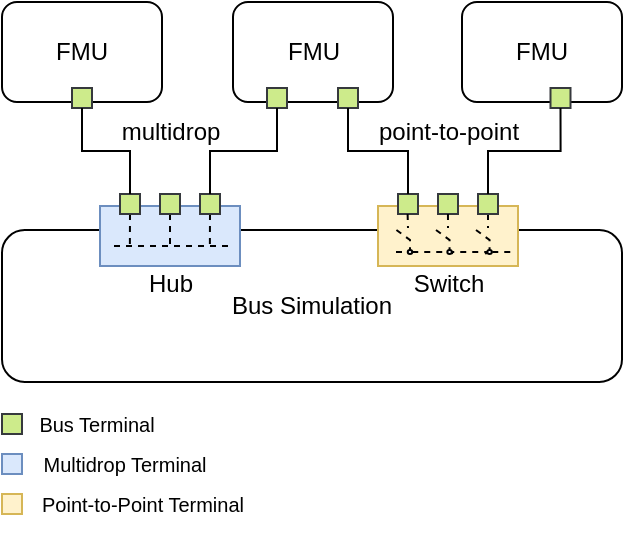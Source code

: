 <mxfile version="26.0.4">
  <diagram name="Page-1" id="r6Xx__W1cUGqEdyA6ylI">
    <mxGraphModel dx="667" dy="393" grid="1" gridSize="10" guides="1" tooltips="1" connect="1" arrows="1" fold="1" page="1" pageScale="1" pageWidth="3300" pageHeight="4681" math="0" shadow="0">
      <root>
        <mxCell id="0" />
        <mxCell id="1" parent="0" />
        <mxCell id="pSfwx5poUlNNKabSmAWZ-1" value="Bus Simulation" style="rounded=1;whiteSpace=wrap;html=1;" vertex="1" parent="1">
          <mxGeometry x="522" y="438" width="310" height="76" as="geometry" />
        </mxCell>
        <mxCell id="pSfwx5poUlNNKabSmAWZ-2" value="" style="rounded=0;whiteSpace=wrap;html=1;" vertex="1" parent="1">
          <mxGeometry x="581" y="426" width="10" height="10" as="geometry" />
        </mxCell>
        <mxCell id="pSfwx5poUlNNKabSmAWZ-12" value="" style="rounded=0;whiteSpace=wrap;html=1;fillColor=#dae8fc;strokeColor=#6c8ebf;" vertex="1" parent="1">
          <mxGeometry x="571" y="426" width="70" height="30" as="geometry" />
        </mxCell>
        <mxCell id="pSfwx5poUlNNKabSmAWZ-8" value="" style="endArrow=none;html=1;rounded=0;dashed=1;" edge="1" parent="1">
          <mxGeometry width="50" height="50" relative="1" as="geometry">
            <mxPoint x="578" y="446" as="sourcePoint" />
            <mxPoint x="638" y="446" as="targetPoint" />
          </mxGeometry>
        </mxCell>
        <mxCell id="pSfwx5poUlNNKabSmAWZ-11" value="" style="endArrow=none;html=1;rounded=0;exitX=0.5;exitY=1;exitDx=0;exitDy=0;dashed=1;" edge="1" parent="1" source="pSfwx5poUlNNKabSmAWZ-13">
          <mxGeometry width="50" height="50" relative="1" as="geometry">
            <mxPoint x="585.94" y="436" as="sourcePoint" />
            <mxPoint x="586" y="446" as="targetPoint" />
            <Array as="points">
              <mxPoint x="585.94" y="446" />
            </Array>
          </mxGeometry>
        </mxCell>
        <mxCell id="pSfwx5poUlNNKabSmAWZ-9" value="" style="endArrow=none;html=1;rounded=0;exitX=0.5;exitY=1;exitDx=0;exitDy=0;dashed=1;" edge="1" parent="1" source="pSfwx5poUlNNKabSmAWZ-5">
          <mxGeometry width="50" height="50" relative="1" as="geometry">
            <mxPoint x="701" y="466" as="sourcePoint" />
            <mxPoint x="606" y="445" as="targetPoint" />
            <Array as="points">
              <mxPoint x="606" y="446" />
            </Array>
          </mxGeometry>
        </mxCell>
        <mxCell id="pSfwx5poUlNNKabSmAWZ-10" value="" style="endArrow=none;html=1;rounded=0;exitX=0.5;exitY=1;exitDx=0;exitDy=0;dashed=1;" edge="1" parent="1" source="pSfwx5poUlNNKabSmAWZ-6">
          <mxGeometry width="50" height="50" relative="1" as="geometry">
            <mxPoint x="625.94" y="436" as="sourcePoint" />
            <mxPoint x="626" y="446" as="targetPoint" />
            <Array as="points">
              <mxPoint x="625.94" y="446" />
            </Array>
          </mxGeometry>
        </mxCell>
        <mxCell id="pSfwx5poUlNNKabSmAWZ-5" value="" style="rounded=0;whiteSpace=wrap;html=1;fillColor=#cdeb8b;strokeColor=#36393d;" vertex="1" parent="1">
          <mxGeometry x="601" y="420" width="10" height="10" as="geometry" />
        </mxCell>
        <mxCell id="pSfwx5poUlNNKabSmAWZ-6" value="" style="rounded=0;whiteSpace=wrap;html=1;fillColor=#cdeb8b;strokeColor=#36393d;" vertex="1" parent="1">
          <mxGeometry x="621" y="420" width="10" height="10" as="geometry" />
        </mxCell>
        <mxCell id="pSfwx5poUlNNKabSmAWZ-13" value="" style="rounded=0;whiteSpace=wrap;html=1;fillColor=#cdeb8b;strokeColor=#36393d;" vertex="1" parent="1">
          <mxGeometry x="581" y="420" width="10" height="10" as="geometry" />
        </mxCell>
        <mxCell id="pSfwx5poUlNNKabSmAWZ-14" value="FMU" style="rounded=1;whiteSpace=wrap;html=1;" vertex="1" parent="1">
          <mxGeometry x="522" y="324" width="80" height="50" as="geometry" />
        </mxCell>
        <mxCell id="pSfwx5poUlNNKabSmAWZ-20" value="" style="rounded=0;whiteSpace=wrap;html=1;fillColor=#cdeb8b;strokeColor=#36393d;" vertex="1" parent="1">
          <mxGeometry x="557" y="367" width="10" height="10" as="geometry" />
        </mxCell>
        <mxCell id="pSfwx5poUlNNKabSmAWZ-21" value="FMU" style="rounded=1;whiteSpace=wrap;html=1;" vertex="1" parent="1">
          <mxGeometry x="637.5" y="324" width="80" height="50" as="geometry" />
        </mxCell>
        <mxCell id="pSfwx5poUlNNKabSmAWZ-22" value="" style="rounded=0;whiteSpace=wrap;html=1;direction=south;fillColor=#cdeb8b;strokeColor=#36393d;" vertex="1" parent="1">
          <mxGeometry x="654.5" y="367" width="10" height="10" as="geometry" />
        </mxCell>
        <mxCell id="pSfwx5poUlNNKabSmAWZ-27" value="" style="rounded=0;whiteSpace=wrap;html=1;fillColor=#fff2cc;strokeColor=#d6b656;" vertex="1" parent="1">
          <mxGeometry x="710" y="426" width="70" height="30" as="geometry" />
        </mxCell>
        <mxCell id="pSfwx5poUlNNKabSmAWZ-30" value="" style="endArrow=none;html=1;rounded=0;exitX=0.5;exitY=1;exitDx=0;exitDy=0;dashed=1;" edge="1" parent="1" source="pSfwx5poUlNNKabSmAWZ-32">
          <mxGeometry width="50" height="50" relative="1" as="geometry">
            <mxPoint x="764.94" y="436" as="sourcePoint" />
            <mxPoint x="765" y="437" as="targetPoint" />
            <Array as="points" />
          </mxGeometry>
        </mxCell>
        <mxCell id="pSfwx5poUlNNKabSmAWZ-31" value="" style="rounded=0;whiteSpace=wrap;html=1;fillColor=#cdeb8b;strokeColor=#36393d;" vertex="1" parent="1">
          <mxGeometry x="740" y="420" width="10" height="10" as="geometry" />
        </mxCell>
        <mxCell id="pSfwx5poUlNNKabSmAWZ-32" value="" style="rounded=0;whiteSpace=wrap;html=1;fillColor=#cdeb8b;strokeColor=#36393d;" vertex="1" parent="1">
          <mxGeometry x="760" y="420" width="10" height="10" as="geometry" />
        </mxCell>
        <mxCell id="pSfwx5poUlNNKabSmAWZ-33" value="" style="rounded=0;whiteSpace=wrap;html=1;fillColor=#cdeb8b;strokeColor=#36393d;" vertex="1" parent="1">
          <mxGeometry x="720" y="420" width="10" height="10" as="geometry" />
        </mxCell>
        <mxCell id="pSfwx5poUlNNKabSmAWZ-41" value="" style="endArrow=none;html=1;rounded=0;exitX=0.5;exitY=1;exitDx=0;exitDy=0;dashed=1;" edge="1" parent="1">
          <mxGeometry width="50" height="50" relative="1" as="geometry">
            <mxPoint x="744.98" y="430" as="sourcePoint" />
            <mxPoint x="745" y="437" as="targetPoint" />
            <Array as="points" />
          </mxGeometry>
        </mxCell>
        <mxCell id="pSfwx5poUlNNKabSmAWZ-42" value="" style="endArrow=none;html=1;rounded=0;exitX=0.5;exitY=1;exitDx=0;exitDy=0;dashed=1;" edge="1" parent="1">
          <mxGeometry width="50" height="50" relative="1" as="geometry">
            <mxPoint x="724.81" y="430" as="sourcePoint" />
            <mxPoint x="725" y="437" as="targetPoint" />
            <Array as="points" />
          </mxGeometry>
        </mxCell>
        <mxCell id="pSfwx5poUlNNKabSmAWZ-49" value="" style="endArrow=none;html=1;rounded=0;dashed=1;" edge="1" parent="1">
          <mxGeometry width="50" height="50" relative="1" as="geometry">
            <mxPoint x="767.13" y="449" as="sourcePoint" />
            <mxPoint x="779" y="449" as="targetPoint" />
          </mxGeometry>
        </mxCell>
        <mxCell id="pSfwx5poUlNNKabSmAWZ-50" value="" style="endArrow=none;html=1;rounded=0;dashed=1;" edge="1" parent="1" target="pSfwx5poUlNNKabSmAWZ-43">
          <mxGeometry width="50" height="50" relative="1" as="geometry">
            <mxPoint x="719" y="449" as="sourcePoint" />
            <mxPoint x="779" y="449" as="targetPoint" />
          </mxGeometry>
        </mxCell>
        <mxCell id="pSfwx5poUlNNKabSmAWZ-43" value="" style="ellipse;whiteSpace=wrap;html=1;" vertex="1" parent="1">
          <mxGeometry x="724.87" y="448" width="2.25" height="2" as="geometry" />
        </mxCell>
        <mxCell id="pSfwx5poUlNNKabSmAWZ-52" value="" style="endArrow=none;html=1;rounded=0;dashed=1;entryX=1.73;entryY=0.489;entryDx=0;entryDy=0;entryPerimeter=0;" edge="1" parent="1" source="pSfwx5poUlNNKabSmAWZ-43" target="pSfwx5poUlNNKabSmAWZ-60">
          <mxGeometry width="50" height="50" relative="1" as="geometry">
            <mxPoint x="727" y="449" as="sourcePoint" />
            <mxPoint x="744.87" y="449" as="targetPoint" />
          </mxGeometry>
        </mxCell>
        <mxCell id="pSfwx5poUlNNKabSmAWZ-54" value="" style="endArrow=none;html=1;rounded=0;dashed=1;" edge="1" parent="1" source="pSfwx5poUlNNKabSmAWZ-97">
          <mxGeometry width="50" height="50" relative="1" as="geometry">
            <mxPoint x="747.12" y="449" as="sourcePoint" />
            <mxPoint x="764.88" y="449" as="targetPoint" />
          </mxGeometry>
        </mxCell>
        <mxCell id="pSfwx5poUlNNKabSmAWZ-55" value="" style="endArrow=none;html=1;rounded=0;dashed=1;" edge="1" parent="1" target="pSfwx5poUlNNKabSmAWZ-43">
          <mxGeometry width="50" height="50" relative="1" as="geometry">
            <mxPoint x="719.211" y="438" as="sourcePoint" />
            <mxPoint x="675.01" y="467" as="targetPoint" />
            <Array as="points">
              <mxPoint x="726" y="443" />
            </Array>
          </mxGeometry>
        </mxCell>
        <mxCell id="pSfwx5poUlNNKabSmAWZ-58" value="" style="ellipse;whiteSpace=wrap;html=1;" vertex="1" parent="1">
          <mxGeometry x="744.66" y="448" width="2.25" height="2" as="geometry" />
        </mxCell>
        <mxCell id="pSfwx5poUlNNKabSmAWZ-59" value="" style="endArrow=none;html=1;rounded=0;dashed=1;" edge="1" parent="1" target="pSfwx5poUlNNKabSmAWZ-58">
          <mxGeometry width="50" height="50" relative="1" as="geometry">
            <mxPoint x="739.001" y="438" as="sourcePoint" />
            <mxPoint x="694.8" y="467" as="targetPoint" />
            <Array as="points">
              <mxPoint x="745.79" y="443" />
            </Array>
          </mxGeometry>
        </mxCell>
        <mxCell id="pSfwx5poUlNNKabSmAWZ-60" value="" style="ellipse;whiteSpace=wrap;html=1;" vertex="1" parent="1">
          <mxGeometry x="764.66" y="448" width="2.25" height="2" as="geometry" />
        </mxCell>
        <mxCell id="pSfwx5poUlNNKabSmAWZ-61" value="" style="endArrow=none;html=1;rounded=0;dashed=1;" edge="1" parent="1" target="pSfwx5poUlNNKabSmAWZ-60">
          <mxGeometry width="50" height="50" relative="1" as="geometry">
            <mxPoint x="759.001" y="438" as="sourcePoint" />
            <mxPoint x="714.8" y="467" as="targetPoint" />
            <Array as="points">
              <mxPoint x="765.79" y="443" />
            </Array>
          </mxGeometry>
        </mxCell>
        <mxCell id="pSfwx5poUlNNKabSmAWZ-64" value="" style="rounded=0;whiteSpace=wrap;html=1;fillColor=#cdeb8b;strokeColor=#36393d;" vertex="1" parent="1">
          <mxGeometry x="690" y="367" width="10" height="10" as="geometry" />
        </mxCell>
        <mxCell id="pSfwx5poUlNNKabSmAWZ-65" value="FMU" style="rounded=1;whiteSpace=wrap;html=1;" vertex="1" parent="1">
          <mxGeometry x="752" y="324" width="80" height="50" as="geometry" />
        </mxCell>
        <mxCell id="pSfwx5poUlNNKabSmAWZ-66" value="" style="rounded=0;whiteSpace=wrap;html=1;fillColor=#cdeb8b;strokeColor=#36393d;" vertex="1" parent="1">
          <mxGeometry x="796.25" y="367" width="10" height="10" as="geometry" />
        </mxCell>
        <mxCell id="pSfwx5poUlNNKabSmAWZ-85" value="" style="endArrow=none;html=1;rounded=0;exitX=0.5;exitY=0;exitDx=0;exitDy=0;entryX=0.5;entryY=1;entryDx=0;entryDy=0;edgeStyle=orthogonalEdgeStyle;" edge="1" parent="1" source="pSfwx5poUlNNKabSmAWZ-13" target="pSfwx5poUlNNKabSmAWZ-20">
          <mxGeometry width="50" height="50" relative="1" as="geometry">
            <mxPoint x="660" y="431" as="sourcePoint" />
            <mxPoint x="710" y="381" as="targetPoint" />
          </mxGeometry>
        </mxCell>
        <mxCell id="pSfwx5poUlNNKabSmAWZ-87" value="" style="endArrow=none;html=1;rounded=0;exitX=0.5;exitY=0;exitDx=0;exitDy=0;entryX=1;entryY=0.5;entryDx=0;entryDy=0;edgeStyle=orthogonalEdgeStyle;" edge="1" parent="1" source="pSfwx5poUlNNKabSmAWZ-6" target="pSfwx5poUlNNKabSmAWZ-22">
          <mxGeometry width="50" height="50" relative="1" as="geometry">
            <mxPoint x="690" y="400" as="sourcePoint" />
            <mxPoint x="740" y="350" as="targetPoint" />
          </mxGeometry>
        </mxCell>
        <mxCell id="pSfwx5poUlNNKabSmAWZ-88" value="" style="endArrow=none;html=1;rounded=0;entryX=0.5;entryY=1;entryDx=0;entryDy=0;exitX=0.5;exitY=0;exitDx=0;exitDy=0;edgeStyle=orthogonalEdgeStyle;" edge="1" parent="1" source="pSfwx5poUlNNKabSmAWZ-33" target="pSfwx5poUlNNKabSmAWZ-64">
          <mxGeometry width="50" height="50" relative="1" as="geometry">
            <mxPoint x="690" y="430" as="sourcePoint" />
            <mxPoint x="740" y="380" as="targetPoint" />
          </mxGeometry>
        </mxCell>
        <mxCell id="pSfwx5poUlNNKabSmAWZ-90" value="" style="endArrow=none;html=1;rounded=0;entryX=0.5;entryY=1;entryDx=0;entryDy=0;exitX=0.5;exitY=0;exitDx=0;exitDy=0;edgeStyle=orthogonalEdgeStyle;" edge="1" parent="1" source="pSfwx5poUlNNKabSmAWZ-32" target="pSfwx5poUlNNKabSmAWZ-66">
          <mxGeometry width="50" height="50" relative="1" as="geometry">
            <mxPoint x="700" y="440" as="sourcePoint" />
            <mxPoint x="750" y="390" as="targetPoint" />
          </mxGeometry>
        </mxCell>
        <mxCell id="pSfwx5poUlNNKabSmAWZ-95" value="multidrop" style="text;html=1;align=center;verticalAlign=middle;resizable=0;points=[];autosize=1;strokeColor=none;fillColor=none;" vertex="1" parent="1">
          <mxGeometry x="571" y="374" width="70" height="30" as="geometry" />
        </mxCell>
        <mxCell id="pSfwx5poUlNNKabSmAWZ-96" value="point-to-point" style="text;html=1;align=center;verticalAlign=middle;resizable=0;points=[];autosize=1;strokeColor=none;fillColor=none;" vertex="1" parent="1">
          <mxGeometry x="700" y="374" width="90" height="30" as="geometry" />
        </mxCell>
        <mxCell id="pSfwx5poUlNNKabSmAWZ-98" value="" style="endArrow=none;html=1;rounded=0;dashed=1;" edge="1" parent="1" target="pSfwx5poUlNNKabSmAWZ-97">
          <mxGeometry width="50" height="50" relative="1" as="geometry">
            <mxPoint x="747.12" y="449" as="sourcePoint" />
            <mxPoint x="764.88" y="449" as="targetPoint" />
          </mxGeometry>
        </mxCell>
        <mxCell id="pSfwx5poUlNNKabSmAWZ-97" value="Switch" style="text;html=1;align=center;verticalAlign=middle;resizable=0;points=[];autosize=1;strokeColor=none;fillColor=none;" vertex="1" parent="1">
          <mxGeometry x="715" y="450" width="60" height="30" as="geometry" />
        </mxCell>
        <mxCell id="pSfwx5poUlNNKabSmAWZ-99" value="Hub" style="text;html=1;align=center;verticalAlign=middle;resizable=0;points=[];autosize=1;strokeColor=none;fillColor=none;" vertex="1" parent="1">
          <mxGeometry x="581" y="450" width="50" height="30" as="geometry" />
        </mxCell>
        <mxCell id="pSfwx5poUlNNKabSmAWZ-100" value="" style="rounded=0;whiteSpace=wrap;html=1;fillColor=#cdeb8b;strokeColor=#36393d;" vertex="1" parent="1">
          <mxGeometry x="522" y="530" width="10" height="10" as="geometry" />
        </mxCell>
        <mxCell id="pSfwx5poUlNNKabSmAWZ-101" value="Bus Terminal" style="text;html=1;align=center;verticalAlign=middle;resizable=0;points=[];autosize=1;strokeColor=none;fillColor=none;fontSize=10;" vertex="1" parent="1">
          <mxGeometry x="528.5" y="520" width="80" height="30" as="geometry" />
        </mxCell>
        <mxCell id="pSfwx5poUlNNKabSmAWZ-103" value="" style="rounded=0;whiteSpace=wrap;html=1;fillColor=#dae8fc;strokeColor=#6c8ebf;" vertex="1" parent="1">
          <mxGeometry x="522" y="550" width="10" height="10" as="geometry" />
        </mxCell>
        <mxCell id="pSfwx5poUlNNKabSmAWZ-104" value="" style="rounded=0;whiteSpace=wrap;html=1;fillColor=#fff2cc;strokeColor=#d6b656;" vertex="1" parent="1">
          <mxGeometry x="522" y="570" width="10" height="10" as="geometry" />
        </mxCell>
        <mxCell id="pSfwx5poUlNNKabSmAWZ-105" value="Multidrop Terminal" style="text;html=1;align=center;verticalAlign=middle;resizable=0;points=[];autosize=1;strokeColor=none;fillColor=none;fontSize=10;" vertex="1" parent="1">
          <mxGeometry x="527.5" y="540" width="110" height="30" as="geometry" />
        </mxCell>
        <mxCell id="pSfwx5poUlNNKabSmAWZ-106" value="Point-to-Point Terminal" style="text;html=1;align=center;verticalAlign=middle;resizable=0;points=[];autosize=1;strokeColor=none;fillColor=none;fontSize=10;" vertex="1" parent="1">
          <mxGeometry x="532" y="560" width="120" height="30" as="geometry" />
        </mxCell>
      </root>
    </mxGraphModel>
  </diagram>
</mxfile>
